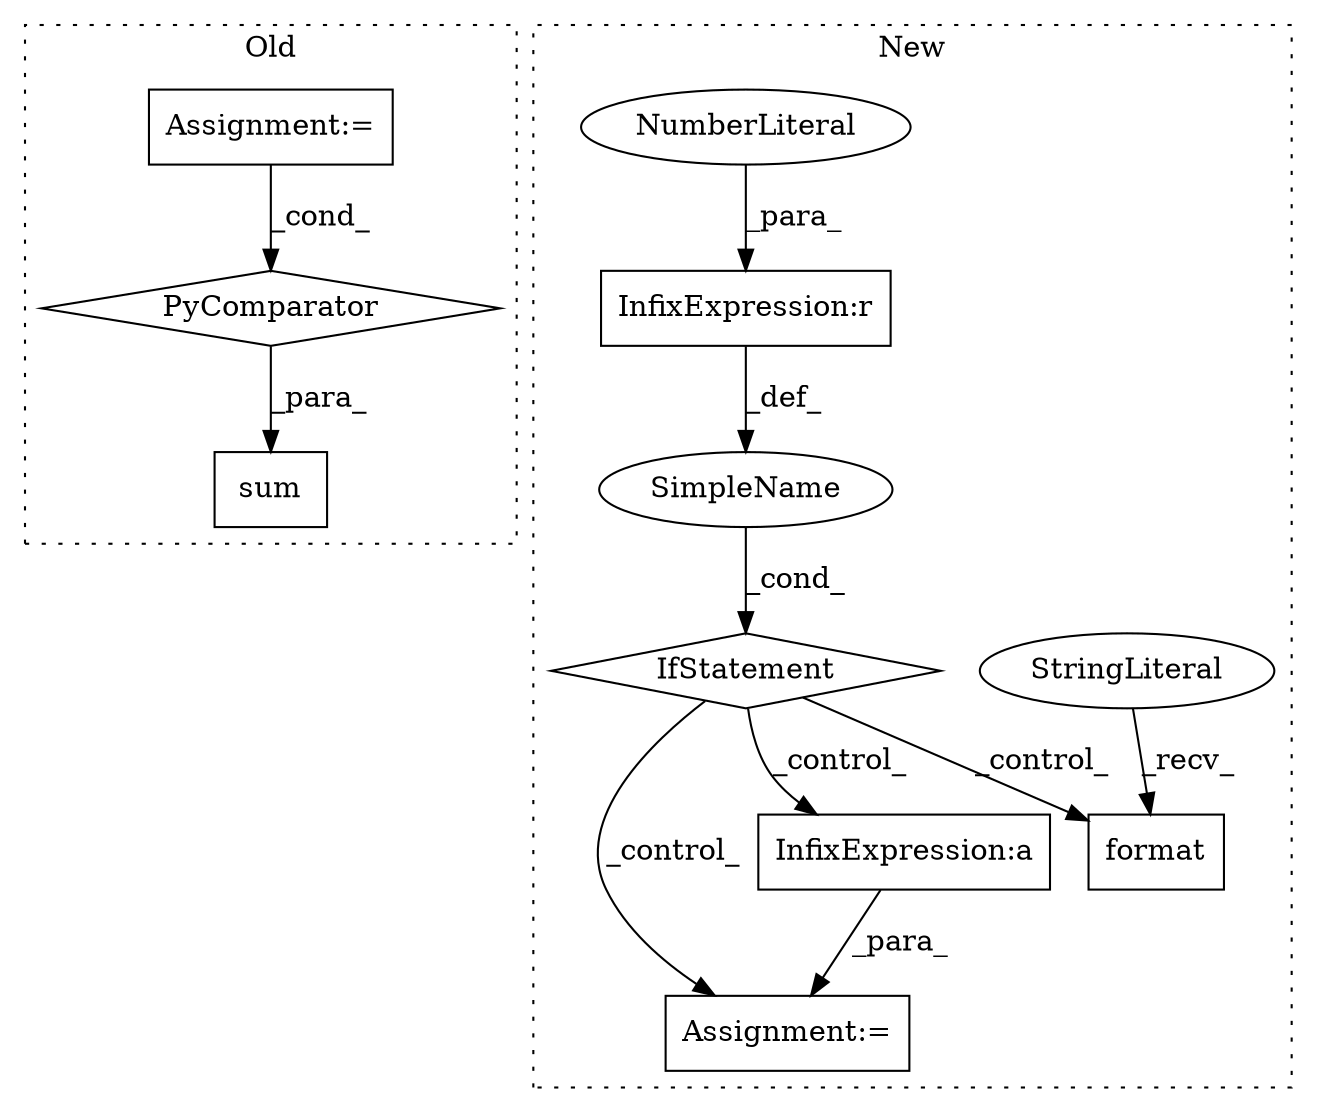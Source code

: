 digraph G {
subgraph cluster0 {
1 [label="sum" a="32" s="7070,7241" l="15,1" shape="box"];
7 [label="Assignment:=" a="7" s="7200" l="27" shape="box"];
8 [label="PyComparator" a="113" s="7200" l="27" shape="diamond"];
label = "Old";
style="dotted";
}
subgraph cluster1 {
2 [label="format" a="32" s="7412,7424" l="7,1" shape="box"];
3 [label="StringLiteral" a="45" s="7382" l="29" shape="ellipse"];
4 [label="IfStatement" a="25" s="7333,7357" l="4,2" shape="diamond"];
5 [label="SimpleName" a="42" s="" l="" shape="ellipse"];
6 [label="Assignment:=" a="7" s="7645" l="1" shape="box"];
9 [label="InfixExpression:r" a="27" s="7352" l="4" shape="box"];
10 [label="NumberLiteral" a="34" s="7356" l="1" shape="ellipse"];
11 [label="InfixExpression:a" a="27" s="7507" l="3" shape="box"];
label = "New";
style="dotted";
}
3 -> 2 [label="_recv_"];
4 -> 11 [label="_control_"];
4 -> 2 [label="_control_"];
4 -> 6 [label="_control_"];
5 -> 4 [label="_cond_"];
7 -> 8 [label="_cond_"];
8 -> 1 [label="_para_"];
9 -> 5 [label="_def_"];
10 -> 9 [label="_para_"];
11 -> 6 [label="_para_"];
}
